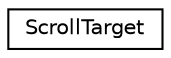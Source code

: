 digraph "Graphical Class Hierarchy"
{
 // LATEX_PDF_SIZE
  edge [fontname="Helvetica",fontsize="10",labelfontname="Helvetica",labelfontsize="10"];
  node [fontname="Helvetica",fontsize="10",shape=record];
  rankdir="LR";
  Node0 [label="ScrollTarget",height=0.2,width=0.4,color="black", fillcolor="white", style="filled",URL="$classScrollTarget.html",tooltip=" "];
}
